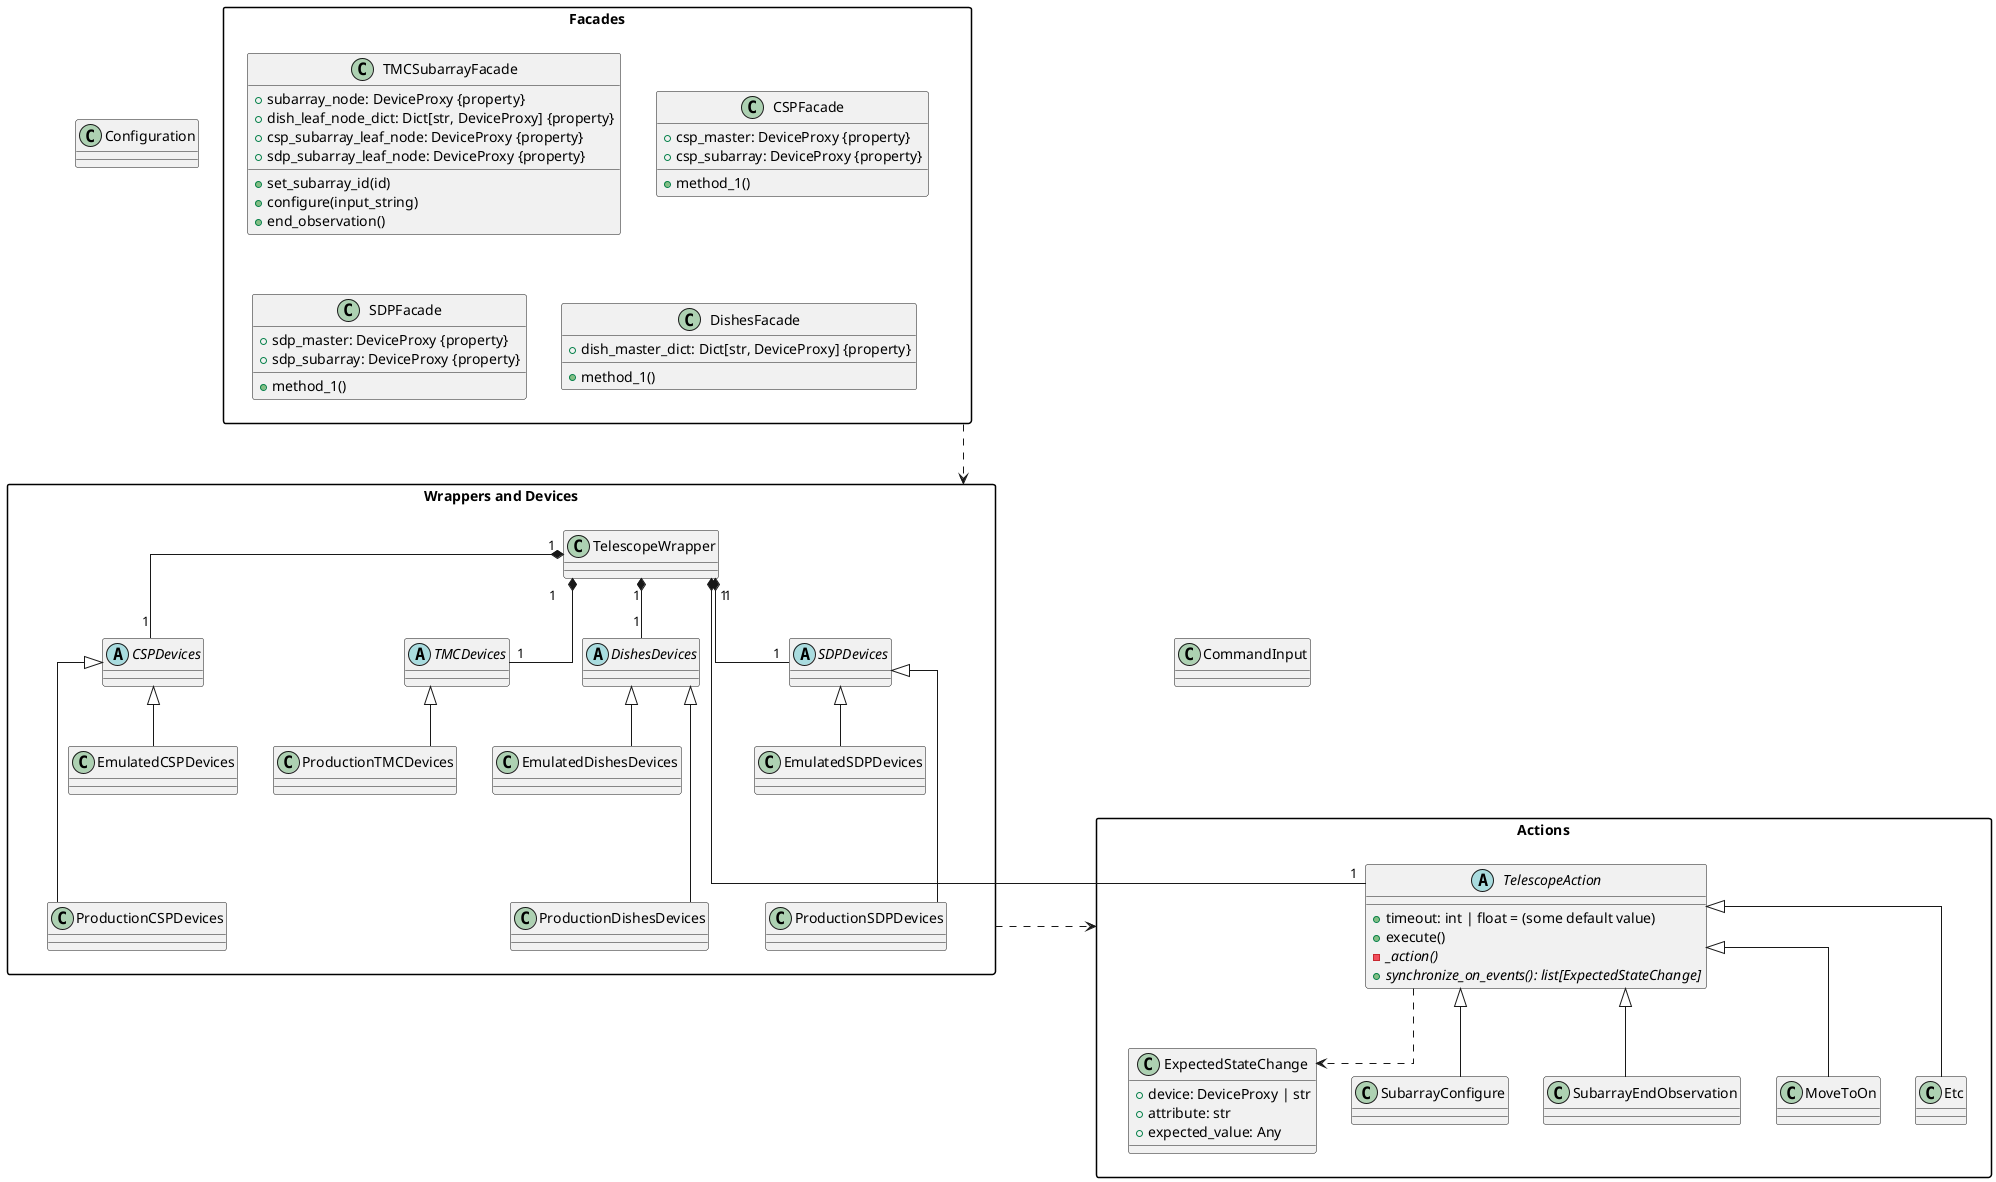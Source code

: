 @startuml

skinparam packageStyle rectangle
skinparam linetype ortho

' Enforce vertical layout
top to bottom direction

' Configuration class to the left of Facades
class Configuration {
}

' Facades at the top
package "Facades" {
    class TMCSubarrayFacade {
        + subarray_node: DeviceProxy {property}
        + dish_leaf_node_dict: Dict[str, DeviceProxy] {property}
        + csp_subarray_leaf_node: DeviceProxy {property}
        + sdp_subarray_leaf_node: DeviceProxy {property}
        + set_subarray_id(id)
        + configure(input_string)
        + end_observation()
    }

    class CSPFacade {
        + csp_master: DeviceProxy {property}
        + csp_subarray: DeviceProxy {property}
        + method_1()
    }

    class SDPFacade {
        + sdp_master: DeviceProxy {property}
        + sdp_subarray: DeviceProxy {property}
        + method_1()
    }

    class DishesFacade {
        + dish_master_dict: Dict[str, DeviceProxy] {property}
        + method_1()
    }
}

Configuration -[hidden]right- Facades

' Wrappers and Devices in the middle
package "Wrappers and Devices" {
    class TelescopeWrapper {
    }

    abstract class TMCDevices
    class ProductionTMCDevices
    abstract class CSPDevices
    class EmulatedCSPDevices
    class ProductionCSPDevices
    abstract class SDPDevices
    class EmulatedSDPDevices
    class ProductionSDPDevices
    abstract class DishesDevices
    class EmulatedDishesDevices
    class ProductionDishesDevices

    ProductionTMCDevices -up-|> TMCDevices
    EmulatedCSPDevices -up-|> CSPDevices
    ProductionCSPDevices -up-|> CSPDevices
    EmulatedSDPDevices -up-|> SDPDevices
    ProductionSDPDevices -up-|> SDPDevices
    EmulatedDishesDevices -up-|> DishesDevices
    ProductionDishesDevices -up-|> DishesDevices

    TelescopeWrapper "1" *-- "1" TMCDevices
    TelescopeWrapper "1" *-- "1" CSPDevices
    TelescopeWrapper "1" *-- "1" SDPDevices
    TelescopeWrapper "1" *-- "1" DishesDevices
}

' CommandInput class to the left of Actions
class CommandInput {
}

' Actions at the bottom
package "Actions" {
    abstract class TelescopeAction {
        + timeout: int | float = (some default value)
        + execute()
        - _action() {abstract}
        + synchronize_on_events(): list[ExpectedStateChange] {abstract}
    }

    class ExpectedStateChange {
        + device: DeviceProxy | str
        + attribute: str
        + expected_value: Any
    }

    class SubarrayConfigure
    class SubarrayEndObservation
    class MoveToOn
    class Etc

    SubarrayConfigure -up-|> TelescopeAction
    SubarrayEndObservation -up-|> TelescopeAction
    MoveToOn -up-|> TelescopeAction
    Etc -up-|> TelescopeAction

    TelescopeAction ..> ExpectedStateChange
}

CommandInput -[hidden]right- Actions

' Stacking packages vertically
Facades -[hidden]down- "Wrappers and Devices"
"Wrappers and Devices" -[hidden]down- Actions
"Wrappers and Devices" -[hidden]down- CommandInput

' Relationships between packages
Facades ..down..> "Wrappers and Devices"
"Wrappers and Devices" ..down..> Actions
TelescopeWrapper "1" *-- "1" TelescopeAction

skinparam class {
    ProductionTMCDevices BackgroundColor LightBlue
    ProductionCSPDevices BackgroundColor LightBlue
    ProductionSDPDevices BackgroundColor LightBlue
    ProductionDishesDevices BackgroundColor LightBlue
    ExpectedStateChange BackgroundColor LightBlue
}

skinparam class {
    EmulatedCSPDevices BackgroundColor LightGreen
    EmulatedSDPDevices BackgroundColor LightGreen
    EmulatedDishesDevices BackgroundColor LightGreen
}

skinparam class {
    TMCDevices BackgroundColor Wheat
    CSPDevices BackgroundColor Wheat
    SDPDevices BackgroundColor Wheat
    DishesDevices BackgroundColor Wheat
    TelescopeAction BackgroundColor Wheat
    SubarrayConfigure BackgroundColor Wheat
    SubarrayEndObservation BackgroundColor Wheat
    MoveToOn BackgroundColor Wheat
    Etc BackgroundColor Wheat
}

skinparam class {
    TMCSubarrayFacade BackgroundColor PaleGreen
    CSPFacade BackgroundColor PaleGreen
    SDPFacade BackgroundColor PaleGreen
    DishesFacade BackgroundColor PaleGreen
}
skinparam class {
    Configuration BackgroundColor Yellow
    CommandInput BackgroundColor Yellow
}

' Position emulated devices slightly lower
EmulatedCSPDevices -[hidden]down- ProductionCSPDevices
EmulatedSDPDevices -[hidden]down- ProductionSDPDevices
EmulatedDishesDevices -[hidden]down- ProductionDishesDevices

@enduml